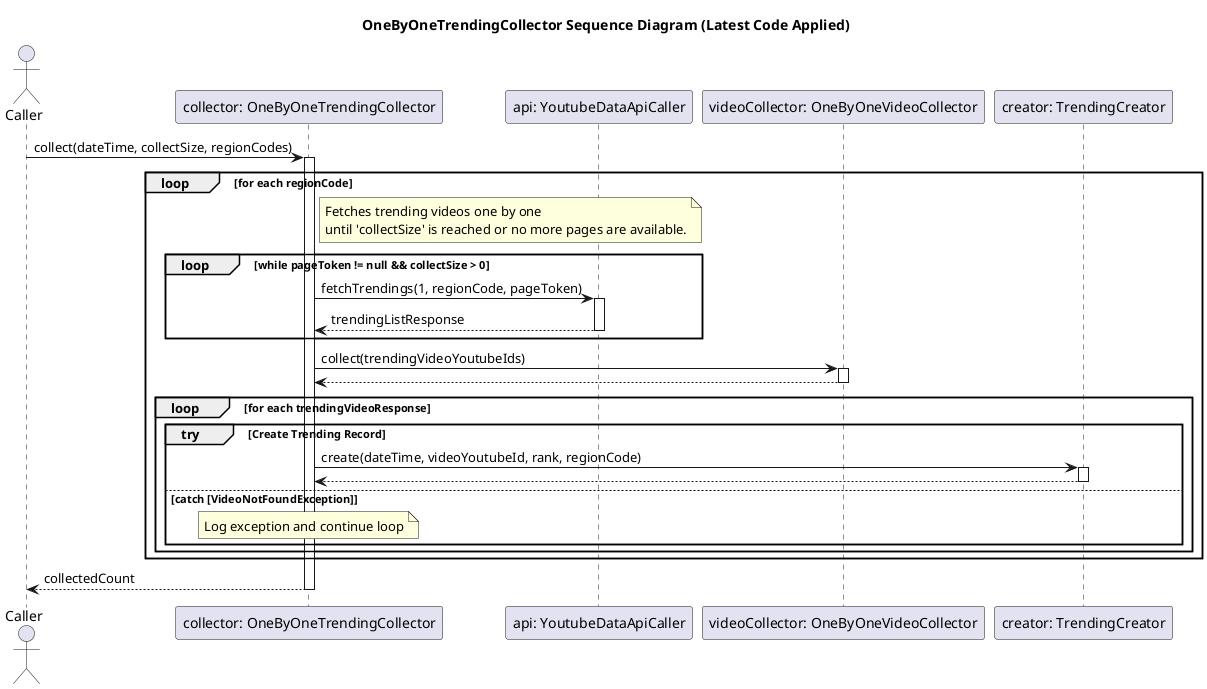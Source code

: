 @startuml
title "OneByOneTrendingCollector Sequence Diagram (Latest Code Applied)"

actor "Caller" as caller
participant "collector: OneByOneTrendingCollector" as collector
participant "api: YoutubeDataApiCaller" as api
participant "videoCollector: OneByOneVideoCollector" as videoCollector
participant "creator: TrendingCreator" as creator

caller -> collector : collect(dateTime, collectSize, regionCodes)
activate collector

loop for each regionCode
    note right of collector
        Fetches trending videos one by one
        until 'collectSize' is reached or no more pages are available.
    end note
    loop while pageToken != null && collectSize > 0
        collector -> api : fetchTrendings(1, regionCode, pageToken)
        activate api
        api --> collector : trendingListResponse
        deactivate api
    end

    collector -> videoCollector : collect(trendingVideoYoutubeIds)
    activate videoCollector
    videoCollector --> collector
    deactivate videoCollector

    loop for each trendingVideoResponse
        group try [Create Trending Record]
            collector -> creator : create(dateTime, videoYoutubeId, rank, regionCode)
            activate creator
            creator --> collector
            deactivate creator
        else catch [VideoNotFoundException]
            note over collector : Log exception and continue loop
        end
    end
end

collector --> caller : collectedCount
deactivate collector

@enduml